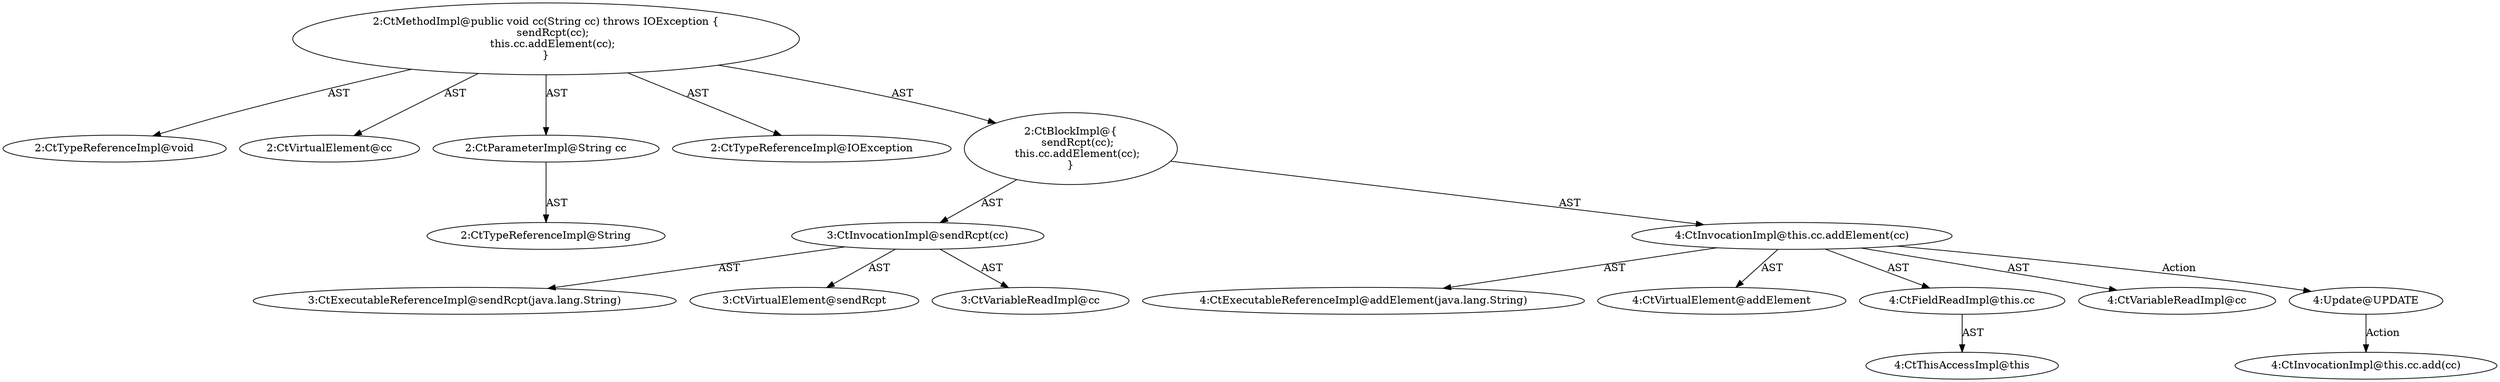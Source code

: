 digraph "cc#?,String" {
0 [label="2:CtTypeReferenceImpl@void" shape=ellipse]
1 [label="2:CtVirtualElement@cc" shape=ellipse]
2 [label="2:CtParameterImpl@String cc" shape=ellipse]
3 [label="2:CtTypeReferenceImpl@String" shape=ellipse]
4 [label="2:CtTypeReferenceImpl@IOException" shape=ellipse]
5 [label="3:CtExecutableReferenceImpl@sendRcpt(java.lang.String)" shape=ellipse]
6 [label="3:CtVirtualElement@sendRcpt" shape=ellipse]
7 [label="3:CtVariableReadImpl@cc" shape=ellipse]
8 [label="3:CtInvocationImpl@sendRcpt(cc)" shape=ellipse]
9 [label="4:CtExecutableReferenceImpl@addElement(java.lang.String)" shape=ellipse]
10 [label="4:CtVirtualElement@addElement" shape=ellipse]
11 [label="4:CtThisAccessImpl@this" shape=ellipse]
12 [label="4:CtFieldReadImpl@this.cc" shape=ellipse]
13 [label="4:CtVariableReadImpl@cc" shape=ellipse]
14 [label="4:CtInvocationImpl@this.cc.addElement(cc)" shape=ellipse]
15 [label="2:CtBlockImpl@\{
    sendRcpt(cc);
    this.cc.addElement(cc);
\}" shape=ellipse]
16 [label="2:CtMethodImpl@public void cc(String cc) throws IOException \{
    sendRcpt(cc);
    this.cc.addElement(cc);
\}" shape=ellipse]
17 [label="4:Update@UPDATE" shape=ellipse]
18 [label="4:CtInvocationImpl@this.cc.add(cc)" shape=ellipse]
2 -> 3 [label="AST"];
8 -> 6 [label="AST"];
8 -> 5 [label="AST"];
8 -> 7 [label="AST"];
12 -> 11 [label="AST"];
14 -> 10 [label="AST"];
14 -> 12 [label="AST"];
14 -> 9 [label="AST"];
14 -> 13 [label="AST"];
14 -> 17 [label="Action"];
15 -> 8 [label="AST"];
15 -> 14 [label="AST"];
16 -> 1 [label="AST"];
16 -> 0 [label="AST"];
16 -> 2 [label="AST"];
16 -> 4 [label="AST"];
16 -> 15 [label="AST"];
17 -> 18 [label="Action"];
}